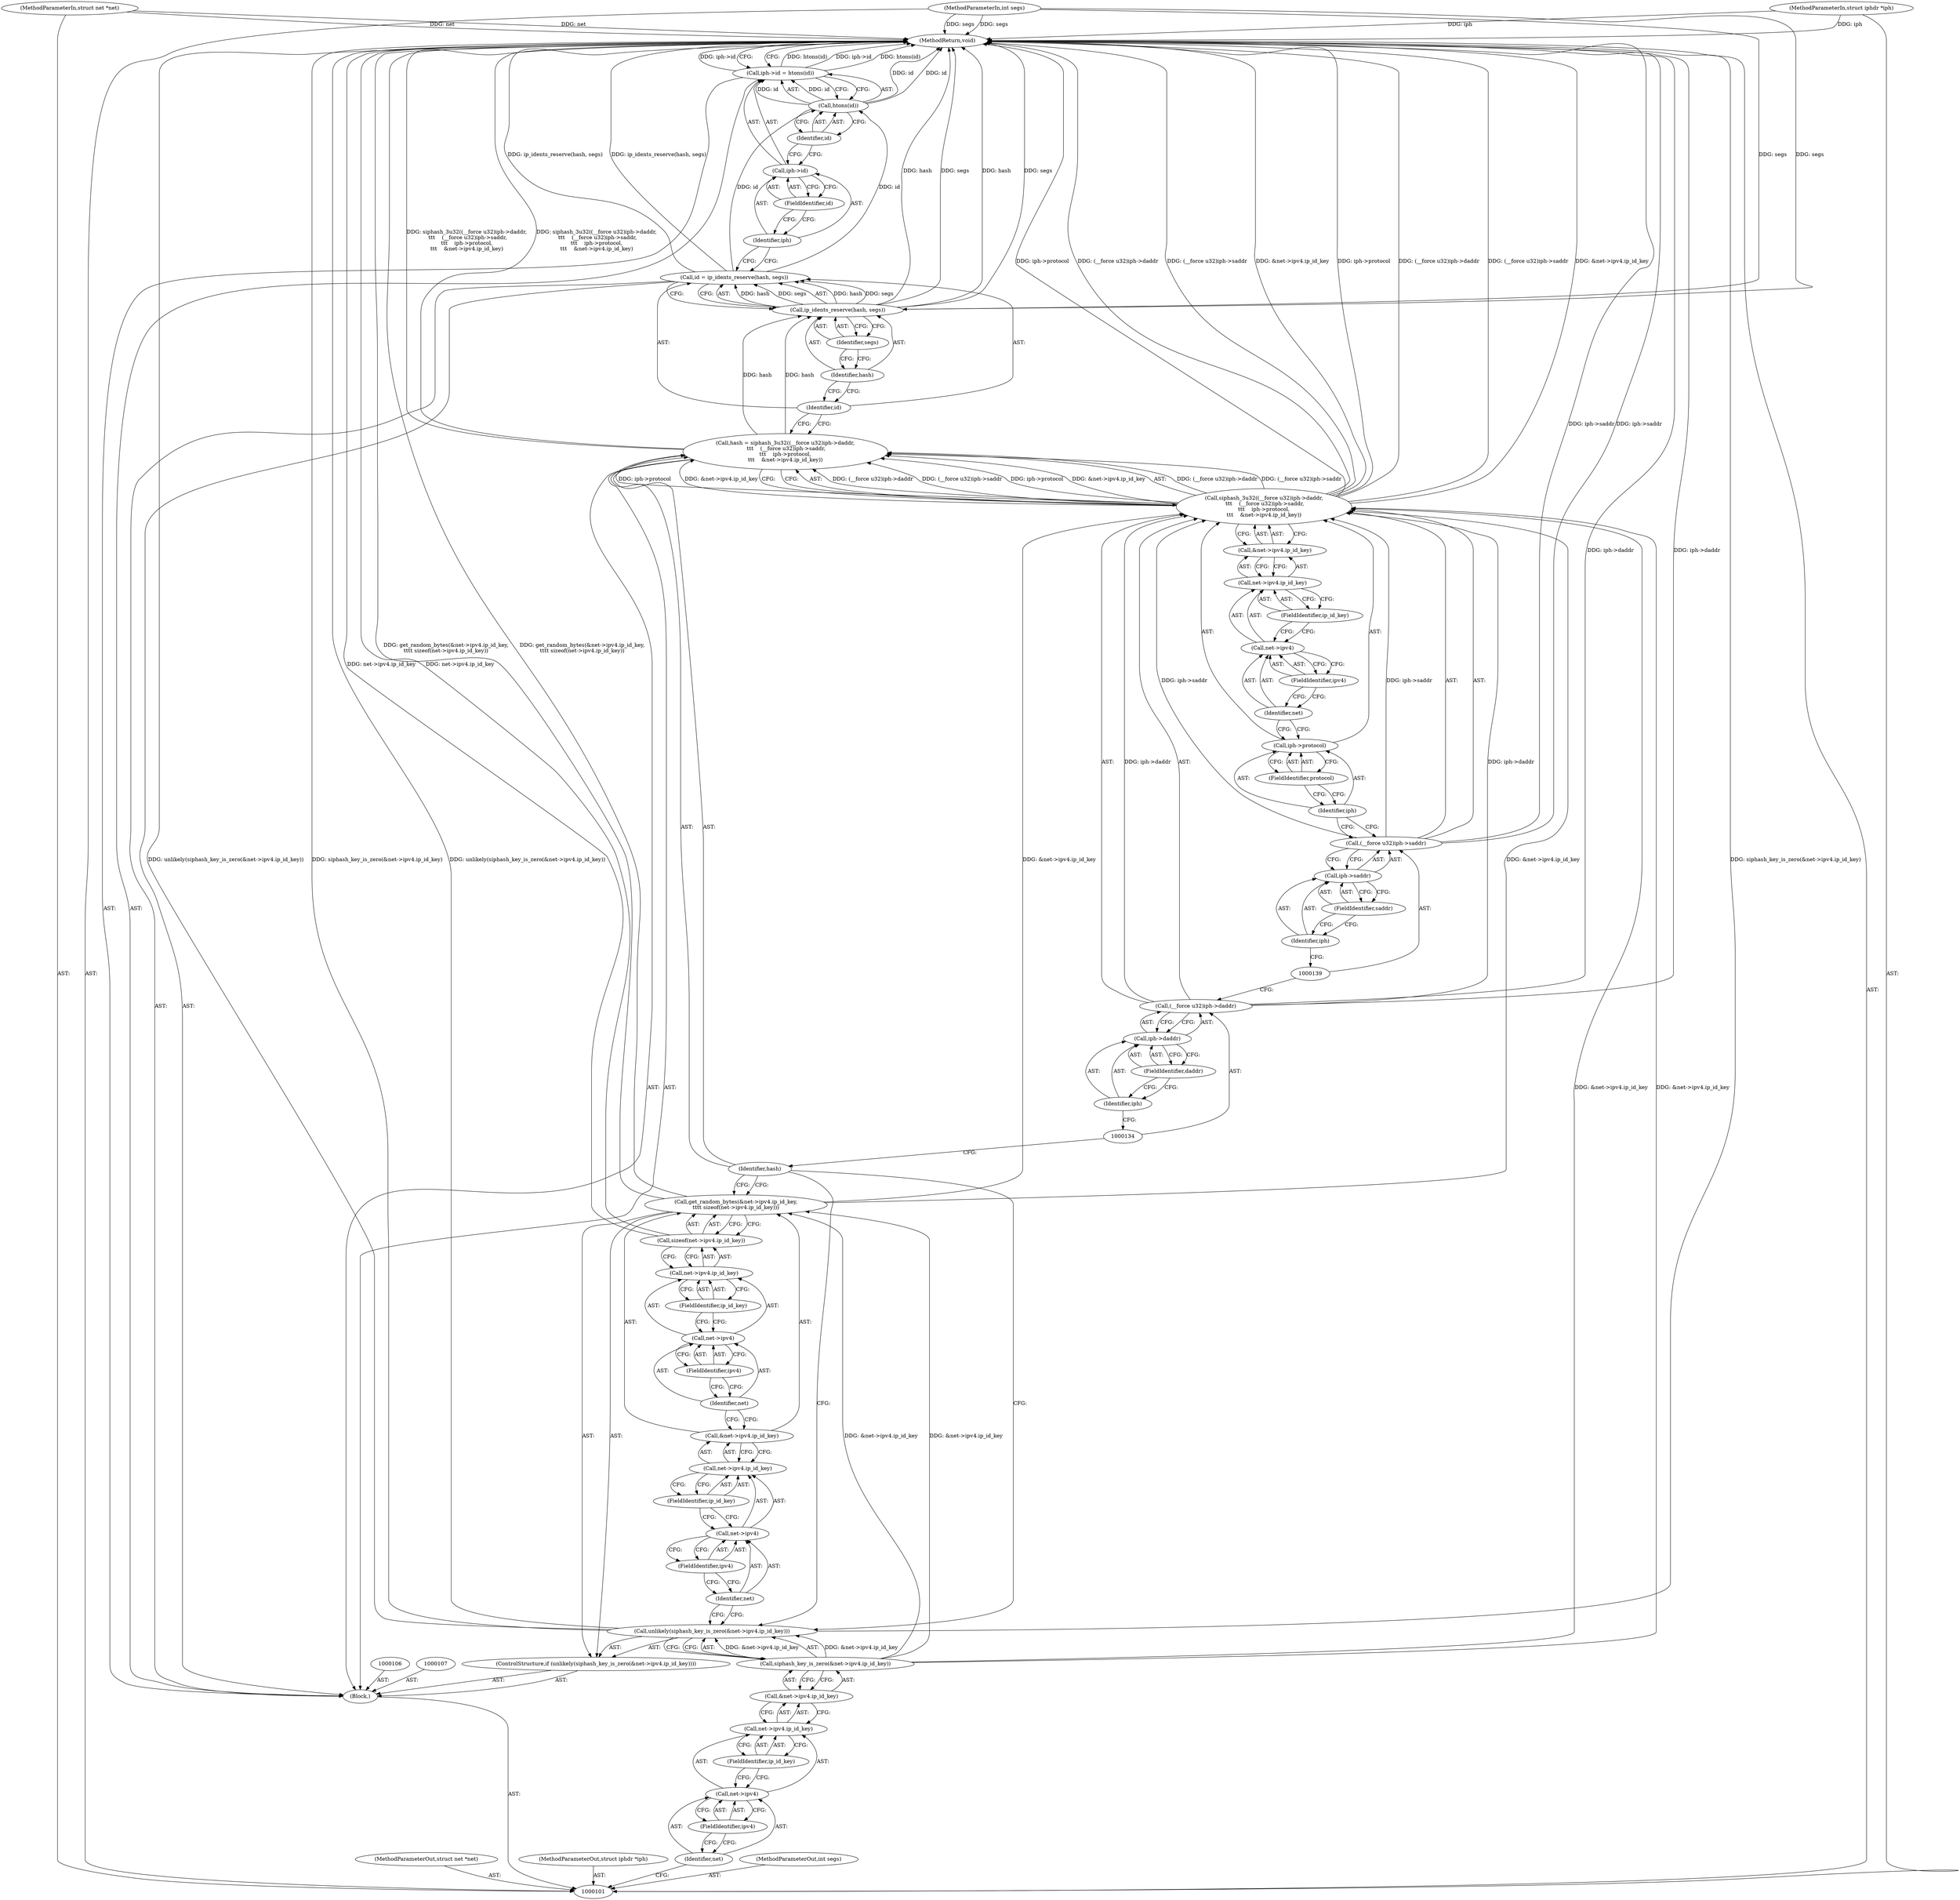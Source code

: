 digraph "0_linux_df453700e8d81b1bdafdf684365ee2b9431fb702" {
"1000163" [label="(MethodReturn,void)"];
"1000102" [label="(MethodParameterIn,struct net *net)"];
"1000227" [label="(MethodParameterOut,struct net *net)"];
"1000103" [label="(MethodParameterIn,struct iphdr *iph)"];
"1000228" [label="(MethodParameterOut,struct iphdr *iph)"];
"1000104" [label="(MethodParameterIn,int segs)"];
"1000229" [label="(MethodParameterOut,int segs)"];
"1000130" [label="(Call,hash = siphash_3u32((__force u32)iph->daddr,\n \t\t\t    (__force u32)iph->saddr,\n\t\t\t    iph->protocol,\n\t\t\t    &net->ipv4.ip_id_key))"];
"1000131" [label="(Identifier,hash)"];
"1000133" [label="(Call,(__force u32)iph->daddr)"];
"1000135" [label="(Call,iph->daddr)"];
"1000136" [label="(Identifier,iph)"];
"1000137" [label="(FieldIdentifier,daddr)"];
"1000132" [label="(Call,siphash_3u32((__force u32)iph->daddr,\n \t\t\t    (__force u32)iph->saddr,\n\t\t\t    iph->protocol,\n\t\t\t    &net->ipv4.ip_id_key))"];
"1000140" [label="(Call,iph->saddr)"];
"1000141" [label="(Identifier,iph)"];
"1000142" [label="(FieldIdentifier,saddr)"];
"1000138" [label="(Call,(__force u32)iph->saddr)"];
"1000145" [label="(FieldIdentifier,protocol)"];
"1000143" [label="(Call,iph->protocol)"];
"1000144" [label="(Identifier,iph)"];
"1000150" [label="(FieldIdentifier,ipv4)"];
"1000151" [label="(FieldIdentifier,ip_id_key)"];
"1000146" [label="(Call,&net->ipv4.ip_id_key)"];
"1000147" [label="(Call,net->ipv4.ip_id_key)"];
"1000148" [label="(Call,net->ipv4)"];
"1000149" [label="(Identifier,net)"];
"1000152" [label="(Call,id = ip_idents_reserve(hash, segs))"];
"1000153" [label="(Identifier,id)"];
"1000155" [label="(Identifier,hash)"];
"1000156" [label="(Identifier,segs)"];
"1000154" [label="(Call,ip_idents_reserve(hash, segs))"];
"1000161" [label="(Call,htons(id))"];
"1000162" [label="(Identifier,id)"];
"1000157" [label="(Call,iph->id = htons(id))"];
"1000158" [label="(Call,iph->id)"];
"1000159" [label="(Identifier,iph)"];
"1000160" [label="(FieldIdentifier,id)"];
"1000105" [label="(Block,)"];
"1000108" [label="(ControlStructure,if (unlikely(siphash_key_is_zero(&net->ipv4.ip_id_key))))"];
"1000110" [label="(Call,siphash_key_is_zero(&net->ipv4.ip_id_key))"];
"1000111" [label="(Call,&net->ipv4.ip_id_key)"];
"1000112" [label="(Call,net->ipv4.ip_id_key)"];
"1000113" [label="(Call,net->ipv4)"];
"1000114" [label="(Identifier,net)"];
"1000115" [label="(FieldIdentifier,ipv4)"];
"1000116" [label="(FieldIdentifier,ip_id_key)"];
"1000109" [label="(Call,unlikely(siphash_key_is_zero(&net->ipv4.ip_id_key)))"];
"1000118" [label="(Call,&net->ipv4.ip_id_key)"];
"1000117" [label="(Call,get_random_bytes(&net->ipv4.ip_id_key,\n\t\t\t\t sizeof(net->ipv4.ip_id_key)))"];
"1000119" [label="(Call,net->ipv4.ip_id_key)"];
"1000120" [label="(Call,net->ipv4)"];
"1000121" [label="(Identifier,net)"];
"1000122" [label="(FieldIdentifier,ipv4)"];
"1000123" [label="(FieldIdentifier,ip_id_key)"];
"1000125" [label="(Call,net->ipv4.ip_id_key)"];
"1000126" [label="(Call,net->ipv4)"];
"1000127" [label="(Identifier,net)"];
"1000128" [label="(FieldIdentifier,ipv4)"];
"1000129" [label="(FieldIdentifier,ip_id_key)"];
"1000124" [label="(Call,sizeof(net->ipv4.ip_id_key))"];
"1000163" -> "1000101"  [label="AST: "];
"1000163" -> "1000157"  [label="CFG: "];
"1000117" -> "1000163"  [label="DDG: get_random_bytes(&net->ipv4.ip_id_key,\n\t\t\t\t sizeof(net->ipv4.ip_id_key))"];
"1000124" -> "1000163"  [label="DDG: net->ipv4.ip_id_key"];
"1000104" -> "1000163"  [label="DDG: segs"];
"1000130" -> "1000163"  [label="DDG: siphash_3u32((__force u32)iph->daddr,\n \t\t\t    (__force u32)iph->saddr,\n\t\t\t    iph->protocol,\n\t\t\t    &net->ipv4.ip_id_key)"];
"1000152" -> "1000163"  [label="DDG: ip_idents_reserve(hash, segs)"];
"1000132" -> "1000163"  [label="DDG: iph->protocol"];
"1000132" -> "1000163"  [label="DDG: (__force u32)iph->daddr"];
"1000132" -> "1000163"  [label="DDG: (__force u32)iph->saddr"];
"1000132" -> "1000163"  [label="DDG: &net->ipv4.ip_id_key"];
"1000157" -> "1000163"  [label="DDG: htons(id)"];
"1000157" -> "1000163"  [label="DDG: iph->id"];
"1000109" -> "1000163"  [label="DDG: unlikely(siphash_key_is_zero(&net->ipv4.ip_id_key))"];
"1000109" -> "1000163"  [label="DDG: siphash_key_is_zero(&net->ipv4.ip_id_key)"];
"1000138" -> "1000163"  [label="DDG: iph->saddr"];
"1000154" -> "1000163"  [label="DDG: hash"];
"1000154" -> "1000163"  [label="DDG: segs"];
"1000103" -> "1000163"  [label="DDG: iph"];
"1000102" -> "1000163"  [label="DDG: net"];
"1000133" -> "1000163"  [label="DDG: iph->daddr"];
"1000161" -> "1000163"  [label="DDG: id"];
"1000102" -> "1000101"  [label="AST: "];
"1000102" -> "1000163"  [label="DDG: net"];
"1000227" -> "1000101"  [label="AST: "];
"1000103" -> "1000101"  [label="AST: "];
"1000103" -> "1000163"  [label="DDG: iph"];
"1000228" -> "1000101"  [label="AST: "];
"1000104" -> "1000101"  [label="AST: "];
"1000104" -> "1000163"  [label="DDG: segs"];
"1000104" -> "1000154"  [label="DDG: segs"];
"1000229" -> "1000101"  [label="AST: "];
"1000130" -> "1000105"  [label="AST: "];
"1000130" -> "1000132"  [label="CFG: "];
"1000131" -> "1000130"  [label="AST: "];
"1000132" -> "1000130"  [label="AST: "];
"1000153" -> "1000130"  [label="CFG: "];
"1000130" -> "1000163"  [label="DDG: siphash_3u32((__force u32)iph->daddr,\n \t\t\t    (__force u32)iph->saddr,\n\t\t\t    iph->protocol,\n\t\t\t    &net->ipv4.ip_id_key)"];
"1000132" -> "1000130"  [label="DDG: (__force u32)iph->daddr"];
"1000132" -> "1000130"  [label="DDG: (__force u32)iph->saddr"];
"1000132" -> "1000130"  [label="DDG: iph->protocol"];
"1000132" -> "1000130"  [label="DDG: &net->ipv4.ip_id_key"];
"1000130" -> "1000154"  [label="DDG: hash"];
"1000131" -> "1000130"  [label="AST: "];
"1000131" -> "1000117"  [label="CFG: "];
"1000131" -> "1000109"  [label="CFG: "];
"1000134" -> "1000131"  [label="CFG: "];
"1000133" -> "1000132"  [label="AST: "];
"1000133" -> "1000135"  [label="CFG: "];
"1000134" -> "1000133"  [label="AST: "];
"1000135" -> "1000133"  [label="AST: "];
"1000139" -> "1000133"  [label="CFG: "];
"1000133" -> "1000163"  [label="DDG: iph->daddr"];
"1000133" -> "1000132"  [label="DDG: iph->daddr"];
"1000135" -> "1000133"  [label="AST: "];
"1000135" -> "1000137"  [label="CFG: "];
"1000136" -> "1000135"  [label="AST: "];
"1000137" -> "1000135"  [label="AST: "];
"1000133" -> "1000135"  [label="CFG: "];
"1000136" -> "1000135"  [label="AST: "];
"1000136" -> "1000134"  [label="CFG: "];
"1000137" -> "1000136"  [label="CFG: "];
"1000137" -> "1000135"  [label="AST: "];
"1000137" -> "1000136"  [label="CFG: "];
"1000135" -> "1000137"  [label="CFG: "];
"1000132" -> "1000130"  [label="AST: "];
"1000132" -> "1000146"  [label="CFG: "];
"1000133" -> "1000132"  [label="AST: "];
"1000138" -> "1000132"  [label="AST: "];
"1000143" -> "1000132"  [label="AST: "];
"1000146" -> "1000132"  [label="AST: "];
"1000130" -> "1000132"  [label="CFG: "];
"1000132" -> "1000163"  [label="DDG: iph->protocol"];
"1000132" -> "1000163"  [label="DDG: (__force u32)iph->daddr"];
"1000132" -> "1000163"  [label="DDG: (__force u32)iph->saddr"];
"1000132" -> "1000163"  [label="DDG: &net->ipv4.ip_id_key"];
"1000132" -> "1000130"  [label="DDG: (__force u32)iph->daddr"];
"1000132" -> "1000130"  [label="DDG: (__force u32)iph->saddr"];
"1000132" -> "1000130"  [label="DDG: iph->protocol"];
"1000132" -> "1000130"  [label="DDG: &net->ipv4.ip_id_key"];
"1000133" -> "1000132"  [label="DDG: iph->daddr"];
"1000138" -> "1000132"  [label="DDG: iph->saddr"];
"1000117" -> "1000132"  [label="DDG: &net->ipv4.ip_id_key"];
"1000110" -> "1000132"  [label="DDG: &net->ipv4.ip_id_key"];
"1000140" -> "1000138"  [label="AST: "];
"1000140" -> "1000142"  [label="CFG: "];
"1000141" -> "1000140"  [label="AST: "];
"1000142" -> "1000140"  [label="AST: "];
"1000138" -> "1000140"  [label="CFG: "];
"1000141" -> "1000140"  [label="AST: "];
"1000141" -> "1000139"  [label="CFG: "];
"1000142" -> "1000141"  [label="CFG: "];
"1000142" -> "1000140"  [label="AST: "];
"1000142" -> "1000141"  [label="CFG: "];
"1000140" -> "1000142"  [label="CFG: "];
"1000138" -> "1000132"  [label="AST: "];
"1000138" -> "1000140"  [label="CFG: "];
"1000139" -> "1000138"  [label="AST: "];
"1000140" -> "1000138"  [label="AST: "];
"1000144" -> "1000138"  [label="CFG: "];
"1000138" -> "1000163"  [label="DDG: iph->saddr"];
"1000138" -> "1000132"  [label="DDG: iph->saddr"];
"1000145" -> "1000143"  [label="AST: "];
"1000145" -> "1000144"  [label="CFG: "];
"1000143" -> "1000145"  [label="CFG: "];
"1000143" -> "1000132"  [label="AST: "];
"1000143" -> "1000145"  [label="CFG: "];
"1000144" -> "1000143"  [label="AST: "];
"1000145" -> "1000143"  [label="AST: "];
"1000149" -> "1000143"  [label="CFG: "];
"1000144" -> "1000143"  [label="AST: "];
"1000144" -> "1000138"  [label="CFG: "];
"1000145" -> "1000144"  [label="CFG: "];
"1000150" -> "1000148"  [label="AST: "];
"1000150" -> "1000149"  [label="CFG: "];
"1000148" -> "1000150"  [label="CFG: "];
"1000151" -> "1000147"  [label="AST: "];
"1000151" -> "1000148"  [label="CFG: "];
"1000147" -> "1000151"  [label="CFG: "];
"1000146" -> "1000132"  [label="AST: "];
"1000146" -> "1000147"  [label="CFG: "];
"1000147" -> "1000146"  [label="AST: "];
"1000132" -> "1000146"  [label="CFG: "];
"1000147" -> "1000146"  [label="AST: "];
"1000147" -> "1000151"  [label="CFG: "];
"1000148" -> "1000147"  [label="AST: "];
"1000151" -> "1000147"  [label="AST: "];
"1000146" -> "1000147"  [label="CFG: "];
"1000148" -> "1000147"  [label="AST: "];
"1000148" -> "1000150"  [label="CFG: "];
"1000149" -> "1000148"  [label="AST: "];
"1000150" -> "1000148"  [label="AST: "];
"1000151" -> "1000148"  [label="CFG: "];
"1000149" -> "1000148"  [label="AST: "];
"1000149" -> "1000143"  [label="CFG: "];
"1000150" -> "1000149"  [label="CFG: "];
"1000152" -> "1000105"  [label="AST: "];
"1000152" -> "1000154"  [label="CFG: "];
"1000153" -> "1000152"  [label="AST: "];
"1000154" -> "1000152"  [label="AST: "];
"1000159" -> "1000152"  [label="CFG: "];
"1000152" -> "1000163"  [label="DDG: ip_idents_reserve(hash, segs)"];
"1000154" -> "1000152"  [label="DDG: hash"];
"1000154" -> "1000152"  [label="DDG: segs"];
"1000152" -> "1000161"  [label="DDG: id"];
"1000153" -> "1000152"  [label="AST: "];
"1000153" -> "1000130"  [label="CFG: "];
"1000155" -> "1000153"  [label="CFG: "];
"1000155" -> "1000154"  [label="AST: "];
"1000155" -> "1000153"  [label="CFG: "];
"1000156" -> "1000155"  [label="CFG: "];
"1000156" -> "1000154"  [label="AST: "];
"1000156" -> "1000155"  [label="CFG: "];
"1000154" -> "1000156"  [label="CFG: "];
"1000154" -> "1000152"  [label="AST: "];
"1000154" -> "1000156"  [label="CFG: "];
"1000155" -> "1000154"  [label="AST: "];
"1000156" -> "1000154"  [label="AST: "];
"1000152" -> "1000154"  [label="CFG: "];
"1000154" -> "1000163"  [label="DDG: hash"];
"1000154" -> "1000163"  [label="DDG: segs"];
"1000154" -> "1000152"  [label="DDG: hash"];
"1000154" -> "1000152"  [label="DDG: segs"];
"1000130" -> "1000154"  [label="DDG: hash"];
"1000104" -> "1000154"  [label="DDG: segs"];
"1000161" -> "1000157"  [label="AST: "];
"1000161" -> "1000162"  [label="CFG: "];
"1000162" -> "1000161"  [label="AST: "];
"1000157" -> "1000161"  [label="CFG: "];
"1000161" -> "1000163"  [label="DDG: id"];
"1000161" -> "1000157"  [label="DDG: id"];
"1000152" -> "1000161"  [label="DDG: id"];
"1000162" -> "1000161"  [label="AST: "];
"1000162" -> "1000158"  [label="CFG: "];
"1000161" -> "1000162"  [label="CFG: "];
"1000157" -> "1000105"  [label="AST: "];
"1000157" -> "1000161"  [label="CFG: "];
"1000158" -> "1000157"  [label="AST: "];
"1000161" -> "1000157"  [label="AST: "];
"1000163" -> "1000157"  [label="CFG: "];
"1000157" -> "1000163"  [label="DDG: htons(id)"];
"1000157" -> "1000163"  [label="DDG: iph->id"];
"1000161" -> "1000157"  [label="DDG: id"];
"1000158" -> "1000157"  [label="AST: "];
"1000158" -> "1000160"  [label="CFG: "];
"1000159" -> "1000158"  [label="AST: "];
"1000160" -> "1000158"  [label="AST: "];
"1000162" -> "1000158"  [label="CFG: "];
"1000159" -> "1000158"  [label="AST: "];
"1000159" -> "1000152"  [label="CFG: "];
"1000160" -> "1000159"  [label="CFG: "];
"1000160" -> "1000158"  [label="AST: "];
"1000160" -> "1000159"  [label="CFG: "];
"1000158" -> "1000160"  [label="CFG: "];
"1000105" -> "1000101"  [label="AST: "];
"1000106" -> "1000105"  [label="AST: "];
"1000107" -> "1000105"  [label="AST: "];
"1000108" -> "1000105"  [label="AST: "];
"1000130" -> "1000105"  [label="AST: "];
"1000152" -> "1000105"  [label="AST: "];
"1000157" -> "1000105"  [label="AST: "];
"1000108" -> "1000105"  [label="AST: "];
"1000109" -> "1000108"  [label="AST: "];
"1000117" -> "1000108"  [label="AST: "];
"1000110" -> "1000109"  [label="AST: "];
"1000110" -> "1000111"  [label="CFG: "];
"1000111" -> "1000110"  [label="AST: "];
"1000109" -> "1000110"  [label="CFG: "];
"1000110" -> "1000109"  [label="DDG: &net->ipv4.ip_id_key"];
"1000110" -> "1000117"  [label="DDG: &net->ipv4.ip_id_key"];
"1000110" -> "1000132"  [label="DDG: &net->ipv4.ip_id_key"];
"1000111" -> "1000110"  [label="AST: "];
"1000111" -> "1000112"  [label="CFG: "];
"1000112" -> "1000111"  [label="AST: "];
"1000110" -> "1000111"  [label="CFG: "];
"1000112" -> "1000111"  [label="AST: "];
"1000112" -> "1000116"  [label="CFG: "];
"1000113" -> "1000112"  [label="AST: "];
"1000116" -> "1000112"  [label="AST: "];
"1000111" -> "1000112"  [label="CFG: "];
"1000113" -> "1000112"  [label="AST: "];
"1000113" -> "1000115"  [label="CFG: "];
"1000114" -> "1000113"  [label="AST: "];
"1000115" -> "1000113"  [label="AST: "];
"1000116" -> "1000113"  [label="CFG: "];
"1000114" -> "1000113"  [label="AST: "];
"1000114" -> "1000101"  [label="CFG: "];
"1000115" -> "1000114"  [label="CFG: "];
"1000115" -> "1000113"  [label="AST: "];
"1000115" -> "1000114"  [label="CFG: "];
"1000113" -> "1000115"  [label="CFG: "];
"1000116" -> "1000112"  [label="AST: "];
"1000116" -> "1000113"  [label="CFG: "];
"1000112" -> "1000116"  [label="CFG: "];
"1000109" -> "1000108"  [label="AST: "];
"1000109" -> "1000110"  [label="CFG: "];
"1000110" -> "1000109"  [label="AST: "];
"1000121" -> "1000109"  [label="CFG: "];
"1000131" -> "1000109"  [label="CFG: "];
"1000109" -> "1000163"  [label="DDG: unlikely(siphash_key_is_zero(&net->ipv4.ip_id_key))"];
"1000109" -> "1000163"  [label="DDG: siphash_key_is_zero(&net->ipv4.ip_id_key)"];
"1000110" -> "1000109"  [label="DDG: &net->ipv4.ip_id_key"];
"1000118" -> "1000117"  [label="AST: "];
"1000118" -> "1000119"  [label="CFG: "];
"1000119" -> "1000118"  [label="AST: "];
"1000127" -> "1000118"  [label="CFG: "];
"1000117" -> "1000108"  [label="AST: "];
"1000117" -> "1000124"  [label="CFG: "];
"1000118" -> "1000117"  [label="AST: "];
"1000124" -> "1000117"  [label="AST: "];
"1000131" -> "1000117"  [label="CFG: "];
"1000117" -> "1000163"  [label="DDG: get_random_bytes(&net->ipv4.ip_id_key,\n\t\t\t\t sizeof(net->ipv4.ip_id_key))"];
"1000110" -> "1000117"  [label="DDG: &net->ipv4.ip_id_key"];
"1000117" -> "1000132"  [label="DDG: &net->ipv4.ip_id_key"];
"1000119" -> "1000118"  [label="AST: "];
"1000119" -> "1000123"  [label="CFG: "];
"1000120" -> "1000119"  [label="AST: "];
"1000123" -> "1000119"  [label="AST: "];
"1000118" -> "1000119"  [label="CFG: "];
"1000120" -> "1000119"  [label="AST: "];
"1000120" -> "1000122"  [label="CFG: "];
"1000121" -> "1000120"  [label="AST: "];
"1000122" -> "1000120"  [label="AST: "];
"1000123" -> "1000120"  [label="CFG: "];
"1000121" -> "1000120"  [label="AST: "];
"1000121" -> "1000109"  [label="CFG: "];
"1000122" -> "1000121"  [label="CFG: "];
"1000122" -> "1000120"  [label="AST: "];
"1000122" -> "1000121"  [label="CFG: "];
"1000120" -> "1000122"  [label="CFG: "];
"1000123" -> "1000119"  [label="AST: "];
"1000123" -> "1000120"  [label="CFG: "];
"1000119" -> "1000123"  [label="CFG: "];
"1000125" -> "1000124"  [label="AST: "];
"1000125" -> "1000129"  [label="CFG: "];
"1000126" -> "1000125"  [label="AST: "];
"1000129" -> "1000125"  [label="AST: "];
"1000124" -> "1000125"  [label="CFG: "];
"1000126" -> "1000125"  [label="AST: "];
"1000126" -> "1000128"  [label="CFG: "];
"1000127" -> "1000126"  [label="AST: "];
"1000128" -> "1000126"  [label="AST: "];
"1000129" -> "1000126"  [label="CFG: "];
"1000127" -> "1000126"  [label="AST: "];
"1000127" -> "1000118"  [label="CFG: "];
"1000128" -> "1000127"  [label="CFG: "];
"1000128" -> "1000126"  [label="AST: "];
"1000128" -> "1000127"  [label="CFG: "];
"1000126" -> "1000128"  [label="CFG: "];
"1000129" -> "1000125"  [label="AST: "];
"1000129" -> "1000126"  [label="CFG: "];
"1000125" -> "1000129"  [label="CFG: "];
"1000124" -> "1000117"  [label="AST: "];
"1000124" -> "1000125"  [label="CFG: "];
"1000125" -> "1000124"  [label="AST: "];
"1000117" -> "1000124"  [label="CFG: "];
"1000124" -> "1000163"  [label="DDG: net->ipv4.ip_id_key"];
}
